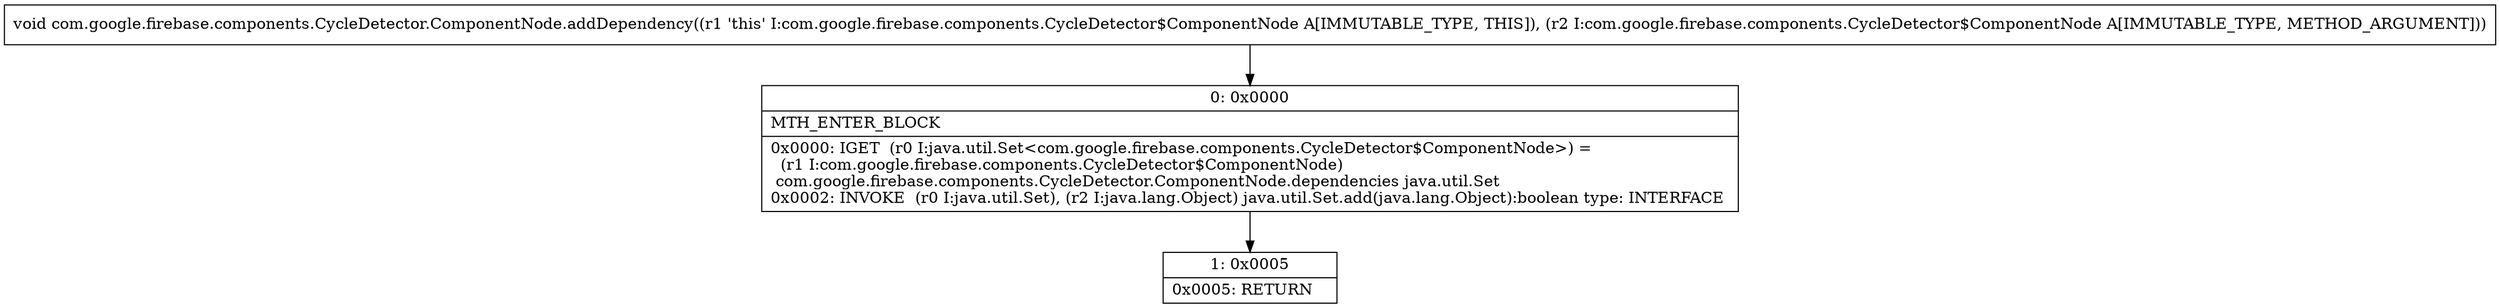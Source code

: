 digraph "CFG forcom.google.firebase.components.CycleDetector.ComponentNode.addDependency(Lcom\/google\/firebase\/components\/CycleDetector$ComponentNode;)V" {
Node_0 [shape=record,label="{0\:\ 0x0000|MTH_ENTER_BLOCK\l|0x0000: IGET  (r0 I:java.util.Set\<com.google.firebase.components.CycleDetector$ComponentNode\>) = \l  (r1 I:com.google.firebase.components.CycleDetector$ComponentNode)\l com.google.firebase.components.CycleDetector.ComponentNode.dependencies java.util.Set \l0x0002: INVOKE  (r0 I:java.util.Set), (r2 I:java.lang.Object) java.util.Set.add(java.lang.Object):boolean type: INTERFACE \l}"];
Node_1 [shape=record,label="{1\:\ 0x0005|0x0005: RETURN   \l}"];
MethodNode[shape=record,label="{void com.google.firebase.components.CycleDetector.ComponentNode.addDependency((r1 'this' I:com.google.firebase.components.CycleDetector$ComponentNode A[IMMUTABLE_TYPE, THIS]), (r2 I:com.google.firebase.components.CycleDetector$ComponentNode A[IMMUTABLE_TYPE, METHOD_ARGUMENT])) }"];
MethodNode -> Node_0;
Node_0 -> Node_1;
}

